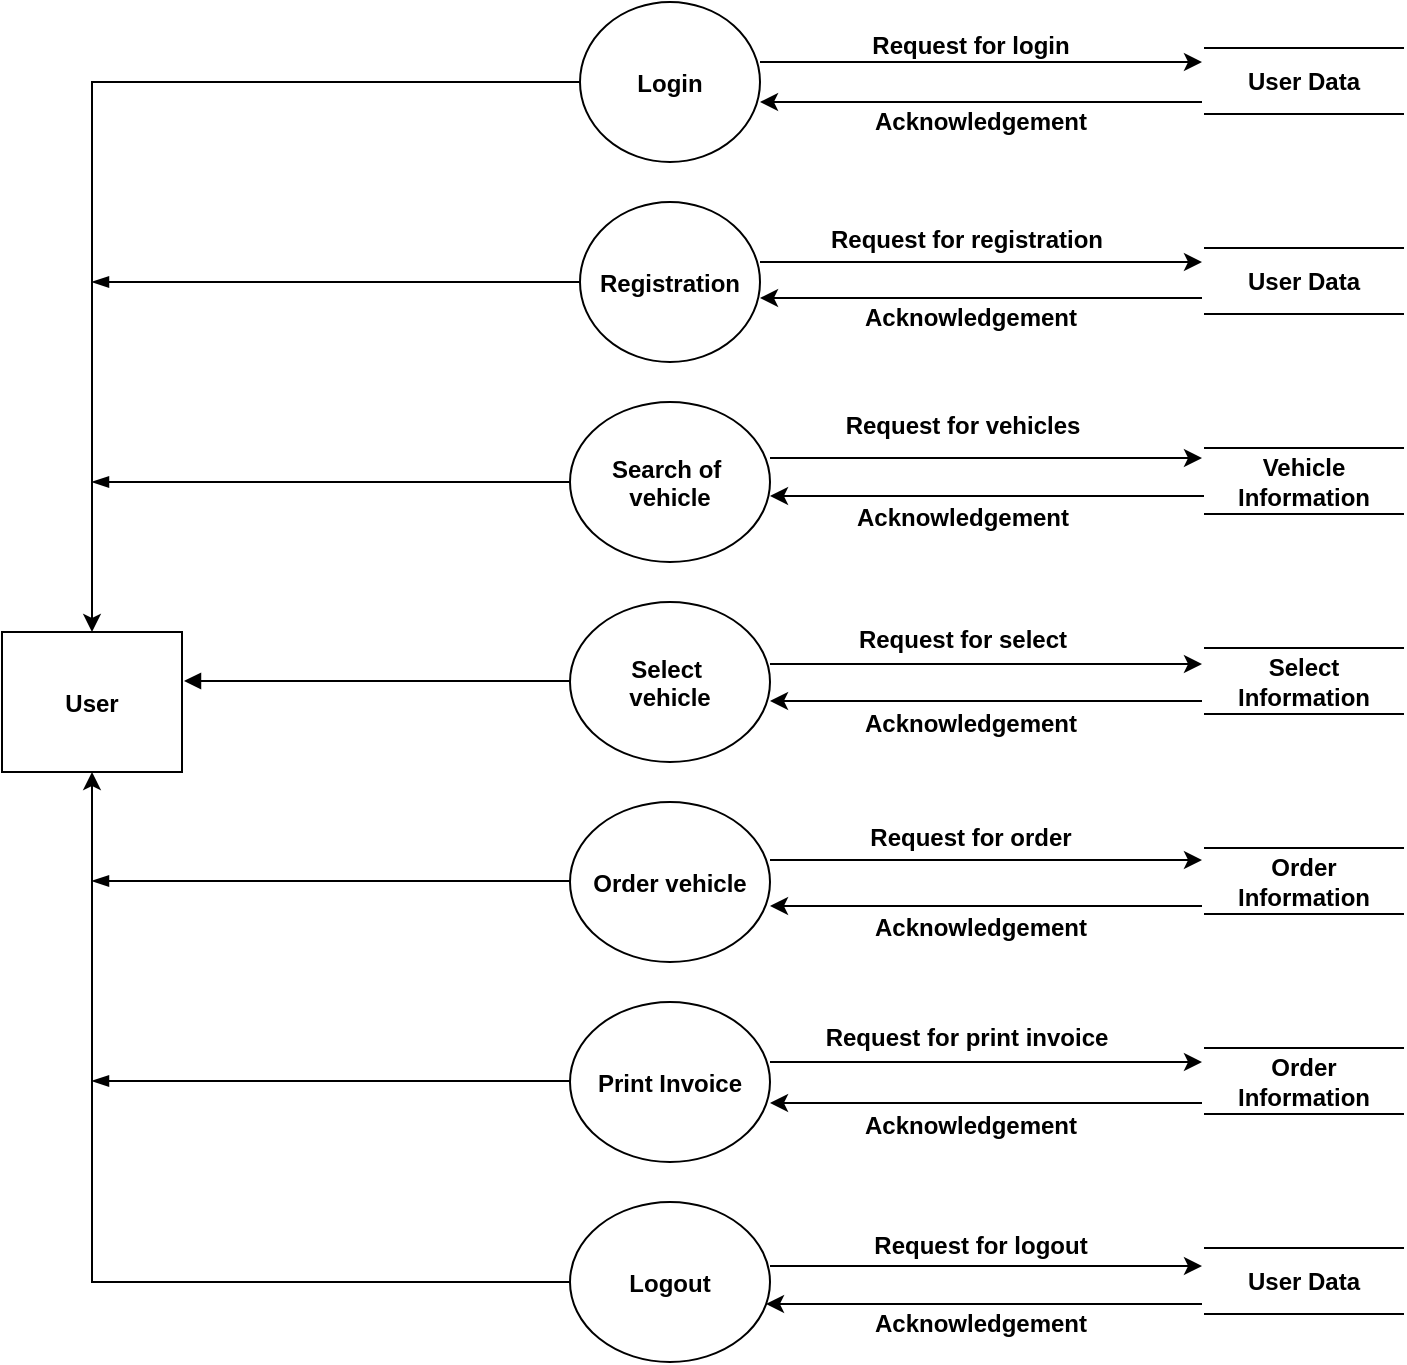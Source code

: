 <mxfile version="26.1.0">
  <diagram id="DFD-Level1" name="Page-1">
    <mxGraphModel dx="1434" dy="738" grid="0" gridSize="10" guides="1" tooltips="1" connect="1" arrows="1" fold="1" page="1" pageScale="1" pageWidth="827" pageHeight="1169" math="0" shadow="0">
      <root>
        <mxCell id="0" />
        <mxCell id="1" parent="0" />
        <mxCell id="user" value="User" style="shape=rectangle;fillColor=default;fontStyle=1;" parent="1" vertex="1">
          <mxGeometry x="80" y="355" width="90" height="70" as="geometry" />
        </mxCell>
        <mxCell id="2K1jJr3Cba77KBvKs24k-25" style="edgeStyle=orthogonalEdgeStyle;rounded=0;orthogonalLoop=1;jettySize=auto;html=1;entryX=0.5;entryY=0;entryDx=0;entryDy=0;" parent="1" source="login" target="user" edge="1">
          <mxGeometry relative="1" as="geometry" />
        </mxCell>
        <mxCell id="2K1jJr3Cba77KBvKs24k-35" style="edgeStyle=orthogonalEdgeStyle;rounded=0;orthogonalLoop=1;jettySize=auto;html=1;exitX=1;exitY=0.5;exitDx=0;exitDy=0;" parent="1" edge="1">
          <mxGeometry relative="1" as="geometry">
            <mxPoint x="680" y="70" as="targetPoint" />
            <mxPoint x="459" y="70" as="sourcePoint" />
          </mxGeometry>
        </mxCell>
        <mxCell id="login" value="Login" style="ellipse;fillColor=default;fontStyle=1;" parent="1" vertex="1">
          <mxGeometry x="369" y="40" width="90" height="80" as="geometry" />
        </mxCell>
        <mxCell id="2K1jJr3Cba77KBvKs24k-28" style="edgeStyle=orthogonalEdgeStyle;rounded=0;orthogonalLoop=1;jettySize=auto;html=1;exitX=0;exitY=0.5;exitDx=0;exitDy=0;endArrow=blockThin;startFill=0;endFill=1;" parent="1" source="registration" edge="1">
          <mxGeometry relative="1" as="geometry">
            <mxPoint x="125" y="180" as="targetPoint" />
          </mxGeometry>
        </mxCell>
        <mxCell id="registration" value="Registration" style="ellipse;fillColor=default;fontStyle=1;" parent="1" vertex="1">
          <mxGeometry x="369" y="140" width="90" height="80" as="geometry" />
        </mxCell>
        <mxCell id="2K1jJr3Cba77KBvKs24k-29" style="edgeStyle=orthogonalEdgeStyle;rounded=0;orthogonalLoop=1;jettySize=auto;html=1;exitX=0;exitY=0.5;exitDx=0;exitDy=0;endArrow=blockThin;startFill=0;endFill=1;" parent="1" source="searchVehicle" edge="1">
          <mxGeometry relative="1" as="geometry">
            <mxPoint x="125" y="280" as="targetPoint" />
          </mxGeometry>
        </mxCell>
        <mxCell id="searchVehicle" value="Search of &#xa;vehicle" style="ellipse;fillColor=default;fontStyle=1;" parent="1" vertex="1">
          <mxGeometry x="364" y="240" width="100" height="80" as="geometry" />
        </mxCell>
        <mxCell id="selectVehicle" value="Select &#xa;vehicle" style="ellipse;fillColor=default;fontStyle=1;" parent="1" vertex="1">
          <mxGeometry x="364" y="340" width="100" height="80" as="geometry" />
        </mxCell>
        <mxCell id="orderVehicle" value="Order vehicle" style="ellipse;fillColor=default;fontStyle=1;" parent="1" vertex="1">
          <mxGeometry x="364" y="440" width="100" height="80" as="geometry" />
        </mxCell>
        <mxCell id="payment" value="Print Invoice" style="ellipse;fillColor=default;fontStyle=1;" parent="1" vertex="1">
          <mxGeometry x="364" y="540" width="100" height="80" as="geometry" />
        </mxCell>
        <mxCell id="2K1jJr3Cba77KBvKs24k-32" style="edgeStyle=orthogonalEdgeStyle;rounded=0;orthogonalLoop=1;jettySize=auto;html=1;entryX=0.5;entryY=1;entryDx=0;entryDy=0;" parent="1" source="logout" target="user" edge="1">
          <mxGeometry relative="1" as="geometry" />
        </mxCell>
        <mxCell id="logout" value="Logout" style="ellipse;fillColor=default;fontStyle=1;" parent="1" vertex="1">
          <mxGeometry x="364" y="640" width="100" height="80" as="geometry" />
        </mxCell>
        <mxCell id="2K1jJr3Cba77KBvKs24k-2" value="&lt;b&gt;User Data&lt;/b&gt;" style="text;html=1;align=center;verticalAlign=middle;whiteSpace=wrap;rounded=0;fillColor=default;" parent="1" vertex="1">
          <mxGeometry x="701" y="65" width="60" height="30" as="geometry" />
        </mxCell>
        <mxCell id="2K1jJr3Cba77KBvKs24k-10" value="&lt;b&gt;User Data&lt;/b&gt;" style="text;html=1;align=center;verticalAlign=middle;whiteSpace=wrap;rounded=0;fillColor=default;" parent="1" vertex="1">
          <mxGeometry x="701" y="165" width="60" height="30" as="geometry" />
        </mxCell>
        <mxCell id="2K1jJr3Cba77KBvKs24k-11" value="&lt;b&gt;Order Information&lt;/b&gt;" style="text;html=1;align=center;verticalAlign=middle;whiteSpace=wrap;rounded=0;fillColor=default;" parent="1" vertex="1">
          <mxGeometry x="701" y="465" width="60" height="30" as="geometry" />
        </mxCell>
        <mxCell id="2K1jJr3Cba77KBvKs24k-12" value="&lt;b&gt;Vehicle Information&lt;/b&gt;" style="text;html=1;align=center;verticalAlign=middle;whiteSpace=wrap;rounded=0;fillColor=default;" parent="1" vertex="1">
          <mxGeometry x="701" y="265" width="60" height="30" as="geometry" />
        </mxCell>
        <mxCell id="2K1jJr3Cba77KBvKs24k-13" value="&lt;b&gt;Select Information&lt;/b&gt;" style="text;html=1;align=center;verticalAlign=middle;whiteSpace=wrap;rounded=0;fillColor=default;" parent="1" vertex="1">
          <mxGeometry x="701" y="365" width="60" height="30" as="geometry" />
        </mxCell>
        <mxCell id="2K1jJr3Cba77KBvKs24k-14" value="&lt;b&gt;Order Information&lt;/b&gt;" style="text;html=1;align=center;verticalAlign=middle;whiteSpace=wrap;rounded=0;fillColor=default;" parent="1" vertex="1">
          <mxGeometry x="701" y="565" width="60" height="30" as="geometry" />
        </mxCell>
        <mxCell id="2K1jJr3Cba77KBvKs24k-15" value="&lt;b&gt;User Data&lt;/b&gt;" style="text;html=1;align=center;verticalAlign=middle;whiteSpace=wrap;rounded=0;fillColor=default;" parent="1" vertex="1">
          <mxGeometry x="701" y="665" width="60" height="30" as="geometry" />
        </mxCell>
        <mxCell id="2K1jJr3Cba77KBvKs24k-18" value="" style="shape=link;html=1;rounded=0;width=33;" parent="1" edge="1">
          <mxGeometry width="100" relative="1" as="geometry">
            <mxPoint x="681" y="79.5" as="sourcePoint" />
            <mxPoint x="781" y="79.5" as="targetPoint" />
          </mxGeometry>
        </mxCell>
        <mxCell id="2K1jJr3Cba77KBvKs24k-19" value="" style="shape=link;html=1;rounded=0;width=33;" parent="1" edge="1">
          <mxGeometry width="100" relative="1" as="geometry">
            <mxPoint x="681" y="179.5" as="sourcePoint" />
            <mxPoint x="781" y="179.5" as="targetPoint" />
          </mxGeometry>
        </mxCell>
        <mxCell id="2K1jJr3Cba77KBvKs24k-31" style="edgeStyle=orthogonalEdgeStyle;rounded=0;orthogonalLoop=1;jettySize=auto;html=1;exitX=0;exitY=0.5;exitDx=0;exitDy=0;endArrow=block;startFill=0;endFill=1;" parent="1" edge="1">
          <mxGeometry relative="1" as="geometry">
            <mxPoint x="171" y="379.5" as="targetPoint" />
            <mxPoint x="364" y="379.5" as="sourcePoint" />
          </mxGeometry>
        </mxCell>
        <mxCell id="2K1jJr3Cba77KBvKs24k-33" style="edgeStyle=orthogonalEdgeStyle;rounded=0;orthogonalLoop=1;jettySize=auto;html=1;exitX=0;exitY=0.5;exitDx=0;exitDy=0;endArrow=blockThin;startFill=0;endFill=1;" parent="1" edge="1">
          <mxGeometry relative="1" as="geometry">
            <mxPoint x="125" y="579.5" as="targetPoint" />
            <mxPoint x="364" y="579.5" as="sourcePoint" />
          </mxGeometry>
        </mxCell>
        <mxCell id="2K1jJr3Cba77KBvKs24k-34" style="edgeStyle=orthogonalEdgeStyle;rounded=0;orthogonalLoop=1;jettySize=auto;html=1;exitX=0;exitY=0.5;exitDx=0;exitDy=0;endArrow=blockThin;startFill=0;endFill=1;" parent="1" edge="1">
          <mxGeometry relative="1" as="geometry">
            <mxPoint x="125" y="479.5" as="targetPoint" />
            <mxPoint x="364" y="479.5" as="sourcePoint" />
          </mxGeometry>
        </mxCell>
        <mxCell id="2K1jJr3Cba77KBvKs24k-36" style="edgeStyle=orthogonalEdgeStyle;rounded=0;orthogonalLoop=1;jettySize=auto;html=1;exitX=1;exitY=0.5;exitDx=0;exitDy=0;" parent="1" edge="1">
          <mxGeometry relative="1" as="geometry">
            <mxPoint x="680" y="170" as="targetPoint" />
            <mxPoint x="459" y="170" as="sourcePoint" />
          </mxGeometry>
        </mxCell>
        <mxCell id="2K1jJr3Cba77KBvKs24k-37" style="edgeStyle=orthogonalEdgeStyle;rounded=0;orthogonalLoop=1;jettySize=auto;html=1;exitX=1;exitY=0.5;exitDx=0;exitDy=0;" parent="1" edge="1">
          <mxGeometry relative="1" as="geometry">
            <mxPoint x="680" y="268" as="targetPoint" />
            <mxPoint x="464" y="268" as="sourcePoint" />
          </mxGeometry>
        </mxCell>
        <mxCell id="2K1jJr3Cba77KBvKs24k-38" style="edgeStyle=orthogonalEdgeStyle;rounded=0;orthogonalLoop=1;jettySize=auto;html=1;exitX=1;exitY=0.5;exitDx=0;exitDy=0;" parent="1" edge="1">
          <mxGeometry relative="1" as="geometry">
            <mxPoint x="680" y="371" as="targetPoint" />
            <mxPoint x="464" y="371" as="sourcePoint" />
          </mxGeometry>
        </mxCell>
        <mxCell id="2K1jJr3Cba77KBvKs24k-39" style="edgeStyle=orthogonalEdgeStyle;rounded=0;orthogonalLoop=1;jettySize=auto;html=1;exitX=1;exitY=0.5;exitDx=0;exitDy=0;" parent="1" edge="1">
          <mxGeometry relative="1" as="geometry">
            <mxPoint x="680" y="469" as="targetPoint" />
            <mxPoint x="464" y="469" as="sourcePoint" />
          </mxGeometry>
        </mxCell>
        <mxCell id="2K1jJr3Cba77KBvKs24k-40" style="edgeStyle=orthogonalEdgeStyle;rounded=0;orthogonalLoop=1;jettySize=auto;html=1;exitX=1;exitY=0.5;exitDx=0;exitDy=0;" parent="1" edge="1">
          <mxGeometry relative="1" as="geometry">
            <mxPoint x="680" y="570" as="targetPoint" />
            <mxPoint x="464" y="570" as="sourcePoint" />
          </mxGeometry>
        </mxCell>
        <mxCell id="2K1jJr3Cba77KBvKs24k-41" style="edgeStyle=orthogonalEdgeStyle;rounded=0;orthogonalLoop=1;jettySize=auto;html=1;exitX=1;exitY=0.5;exitDx=0;exitDy=0;" parent="1" edge="1">
          <mxGeometry relative="1" as="geometry">
            <mxPoint x="680" y="672" as="targetPoint" />
            <mxPoint x="464" y="672" as="sourcePoint" />
          </mxGeometry>
        </mxCell>
        <mxCell id="2K1jJr3Cba77KBvKs24k-42" value="&lt;b&gt;Request for login&lt;/b&gt;" style="text;html=1;align=center;verticalAlign=middle;whiteSpace=wrap;rounded=0;fillColor=none;" parent="1" vertex="1">
          <mxGeometry x="471" y="47" width="187" height="30" as="geometry" />
        </mxCell>
        <mxCell id="2K1jJr3Cba77KBvKs24k-45" value="&lt;b&gt;Acknowledgement&lt;/b&gt;" style="text;html=1;align=center;verticalAlign=middle;whiteSpace=wrap;rounded=0;fillColor=none;" parent="1" vertex="1">
          <mxGeometry x="476" y="488" width="187" height="30" as="geometry" />
        </mxCell>
        <mxCell id="2K1jJr3Cba77KBvKs24k-52" value="&lt;b&gt;Request for vehicles&lt;/b&gt;" style="text;html=1;align=center;verticalAlign=middle;whiteSpace=wrap;rounded=0;fillColor=none;" parent="1" vertex="1">
          <mxGeometry x="467" y="237" width="187" height="30" as="geometry" />
        </mxCell>
        <mxCell id="2K1jJr3Cba77KBvKs24k-53" value="&lt;b&gt;Request for registration&lt;/b&gt;" style="text;html=1;align=center;verticalAlign=middle;whiteSpace=wrap;rounded=0;fillColor=none;" parent="1" vertex="1">
          <mxGeometry x="469" y="144" width="187" height="30" as="geometry" />
        </mxCell>
        <mxCell id="2K1jJr3Cba77KBvKs24k-54" value="&lt;b&gt;Request for select&lt;/b&gt;" style="text;html=1;align=center;verticalAlign=middle;whiteSpace=wrap;rounded=0;fillColor=none;" parent="1" vertex="1">
          <mxGeometry x="467" y="344" width="187" height="30" as="geometry" />
        </mxCell>
        <mxCell id="2K1jJr3Cba77KBvKs24k-55" value="&lt;b&gt;Request for order&lt;/b&gt;" style="text;html=1;align=center;verticalAlign=middle;whiteSpace=wrap;rounded=0;fillColor=none;" parent="1" vertex="1">
          <mxGeometry x="471" y="443" width="187" height="30" as="geometry" />
        </mxCell>
        <mxCell id="2K1jJr3Cba77KBvKs24k-56" value="&lt;b&gt;Request for print invoice&lt;/b&gt;" style="text;html=1;align=center;verticalAlign=middle;whiteSpace=wrap;rounded=0;fillColor=none;" parent="1" vertex="1">
          <mxGeometry x="469" y="543" width="187" height="30" as="geometry" />
        </mxCell>
        <mxCell id="2K1jJr3Cba77KBvKs24k-57" value="&lt;b&gt;Request for logout&lt;/b&gt;" style="text;html=1;align=center;verticalAlign=middle;whiteSpace=wrap;rounded=0;fillColor=none;" parent="1" vertex="1">
          <mxGeometry x="476" y="647" width="187" height="30" as="geometry" />
        </mxCell>
        <mxCell id="2K1jJr3Cba77KBvKs24k-61" value="" style="shape=link;html=1;rounded=0;width=33;" parent="1" edge="1">
          <mxGeometry width="100" relative="1" as="geometry">
            <mxPoint x="681" y="279.5" as="sourcePoint" />
            <mxPoint x="781" y="279.5" as="targetPoint" />
          </mxGeometry>
        </mxCell>
        <mxCell id="2K1jJr3Cba77KBvKs24k-62" value="" style="shape=link;html=1;rounded=0;width=33;" parent="1" edge="1">
          <mxGeometry width="100" relative="1" as="geometry">
            <mxPoint x="681" y="379.5" as="sourcePoint" />
            <mxPoint x="781" y="379.5" as="targetPoint" />
          </mxGeometry>
        </mxCell>
        <mxCell id="2K1jJr3Cba77KBvKs24k-63" value="" style="shape=link;html=1;rounded=0;width=33;" parent="1" edge="1">
          <mxGeometry width="100" relative="1" as="geometry">
            <mxPoint x="681" y="479.5" as="sourcePoint" />
            <mxPoint x="781" y="479.5" as="targetPoint" />
          </mxGeometry>
        </mxCell>
        <mxCell id="2K1jJr3Cba77KBvKs24k-64" value="" style="shape=link;html=1;rounded=0;width=33;" parent="1" edge="1">
          <mxGeometry width="100" relative="1" as="geometry">
            <mxPoint x="681" y="579.5" as="sourcePoint" />
            <mxPoint x="781" y="579.5" as="targetPoint" />
          </mxGeometry>
        </mxCell>
        <mxCell id="2K1jJr3Cba77KBvKs24k-65" value="" style="shape=link;html=1;rounded=0;width=33;" parent="1" edge="1">
          <mxGeometry width="100" relative="1" as="geometry">
            <mxPoint x="681" y="679.5" as="sourcePoint" />
            <mxPoint x="781" y="679.5" as="targetPoint" />
          </mxGeometry>
        </mxCell>
        <mxCell id="2K1jJr3Cba77KBvKs24k-67" value="&lt;b&gt;Acknowledgement&lt;/b&gt;" style="text;html=1;align=center;verticalAlign=middle;whiteSpace=wrap;rounded=0;fillColor=none;" parent="1" vertex="1">
          <mxGeometry x="471" y="386" width="187" height="30" as="geometry" />
        </mxCell>
        <mxCell id="2K1jJr3Cba77KBvKs24k-68" value="&lt;b&gt;Acknowledgement&lt;/b&gt;" style="text;html=1;align=center;verticalAlign=middle;whiteSpace=wrap;rounded=0;fillColor=none;" parent="1" vertex="1">
          <mxGeometry x="467" y="283" width="187" height="30" as="geometry" />
        </mxCell>
        <mxCell id="2K1jJr3Cba77KBvKs24k-69" value="&lt;b&gt;Acknowledgement&lt;/b&gt;" style="text;html=1;align=center;verticalAlign=middle;whiteSpace=wrap;rounded=0;fillColor=none;" parent="1" vertex="1">
          <mxGeometry x="471" y="183" width="187" height="30" as="geometry" />
        </mxCell>
        <mxCell id="2K1jJr3Cba77KBvKs24k-70" value="&lt;b&gt;Acknowledgement&lt;/b&gt;" style="text;html=1;align=center;verticalAlign=middle;whiteSpace=wrap;rounded=0;fillColor=none;" parent="1" vertex="1">
          <mxGeometry x="476" y="85" width="187" height="30" as="geometry" />
        </mxCell>
        <mxCell id="2K1jJr3Cba77KBvKs24k-71" value="&lt;b&gt;Acknowledgement&lt;/b&gt;" style="text;html=1;align=center;verticalAlign=middle;whiteSpace=wrap;rounded=0;fillColor=none;" parent="1" vertex="1">
          <mxGeometry x="471" y="587" width="187" height="30" as="geometry" />
        </mxCell>
        <mxCell id="2K1jJr3Cba77KBvKs24k-72" value="&lt;b&gt;Acknowledgement&lt;/b&gt;" style="text;html=1;align=center;verticalAlign=middle;whiteSpace=wrap;rounded=0;fillColor=none;" parent="1" vertex="1">
          <mxGeometry x="476" y="686" width="187" height="30" as="geometry" />
        </mxCell>
        <mxCell id="9W0018IuCJNunIye2XS5-1" style="edgeStyle=orthogonalEdgeStyle;rounded=0;orthogonalLoop=1;jettySize=auto;html=1;exitX=1;exitY=0.5;exitDx=0;exitDy=0;startArrow=classic;startFill=1;endArrow=none;" edge="1" parent="1">
          <mxGeometry relative="1" as="geometry">
            <mxPoint x="680" y="90" as="targetPoint" />
            <mxPoint x="459" y="90" as="sourcePoint" />
          </mxGeometry>
        </mxCell>
        <mxCell id="9W0018IuCJNunIye2XS5-8" style="edgeStyle=orthogonalEdgeStyle;rounded=0;orthogonalLoop=1;jettySize=auto;html=1;exitX=1;exitY=0.5;exitDx=0;exitDy=0;startArrow=classic;startFill=1;endArrow=none;" edge="1" parent="1">
          <mxGeometry relative="1" as="geometry">
            <mxPoint x="681" y="287" as="targetPoint" />
            <mxPoint x="464" y="287" as="sourcePoint" />
          </mxGeometry>
        </mxCell>
        <mxCell id="9W0018IuCJNunIye2XS5-9" style="edgeStyle=orthogonalEdgeStyle;rounded=0;orthogonalLoop=1;jettySize=auto;html=1;exitX=1;exitY=0.5;exitDx=0;exitDy=0;startArrow=classic;startFill=1;endArrow=none;" edge="1" parent="1">
          <mxGeometry relative="1" as="geometry">
            <mxPoint x="680" y="389.5" as="targetPoint" />
            <mxPoint x="464" y="389.5" as="sourcePoint" />
          </mxGeometry>
        </mxCell>
        <mxCell id="9W0018IuCJNunIye2XS5-10" style="edgeStyle=orthogonalEdgeStyle;rounded=0;orthogonalLoop=1;jettySize=auto;html=1;exitX=1;exitY=0.5;exitDx=0;exitDy=0;startArrow=classic;startFill=1;endArrow=none;" edge="1" parent="1">
          <mxGeometry relative="1" as="geometry">
            <mxPoint x="680" y="188" as="targetPoint" />
            <mxPoint x="459" y="188" as="sourcePoint" />
          </mxGeometry>
        </mxCell>
        <mxCell id="9W0018IuCJNunIye2XS5-11" style="edgeStyle=orthogonalEdgeStyle;rounded=0;orthogonalLoop=1;jettySize=auto;html=1;exitX=1;exitY=0.5;exitDx=0;exitDy=0;startArrow=classic;startFill=1;endArrow=none;" edge="1" parent="1">
          <mxGeometry relative="1" as="geometry">
            <mxPoint x="680" y="492" as="targetPoint" />
            <mxPoint x="464" y="492" as="sourcePoint" />
          </mxGeometry>
        </mxCell>
        <mxCell id="9W0018IuCJNunIye2XS5-12" style="edgeStyle=orthogonalEdgeStyle;rounded=0;orthogonalLoop=1;jettySize=auto;html=1;exitX=1;exitY=0.5;exitDx=0;exitDy=0;startArrow=classic;startFill=1;endArrow=none;" edge="1" parent="1">
          <mxGeometry relative="1" as="geometry">
            <mxPoint x="680" y="590.5" as="targetPoint" />
            <mxPoint x="464" y="590.5" as="sourcePoint" />
          </mxGeometry>
        </mxCell>
        <mxCell id="9W0018IuCJNunIye2XS5-13" style="edgeStyle=orthogonalEdgeStyle;rounded=0;orthogonalLoop=1;jettySize=auto;html=1;exitX=1;exitY=0.5;exitDx=0;exitDy=0;startArrow=classic;startFill=1;endArrow=none;" edge="1" parent="1">
          <mxGeometry relative="1" as="geometry">
            <mxPoint x="680" y="691" as="targetPoint" />
            <mxPoint x="462" y="691" as="sourcePoint" />
          </mxGeometry>
        </mxCell>
      </root>
    </mxGraphModel>
  </diagram>
</mxfile>
